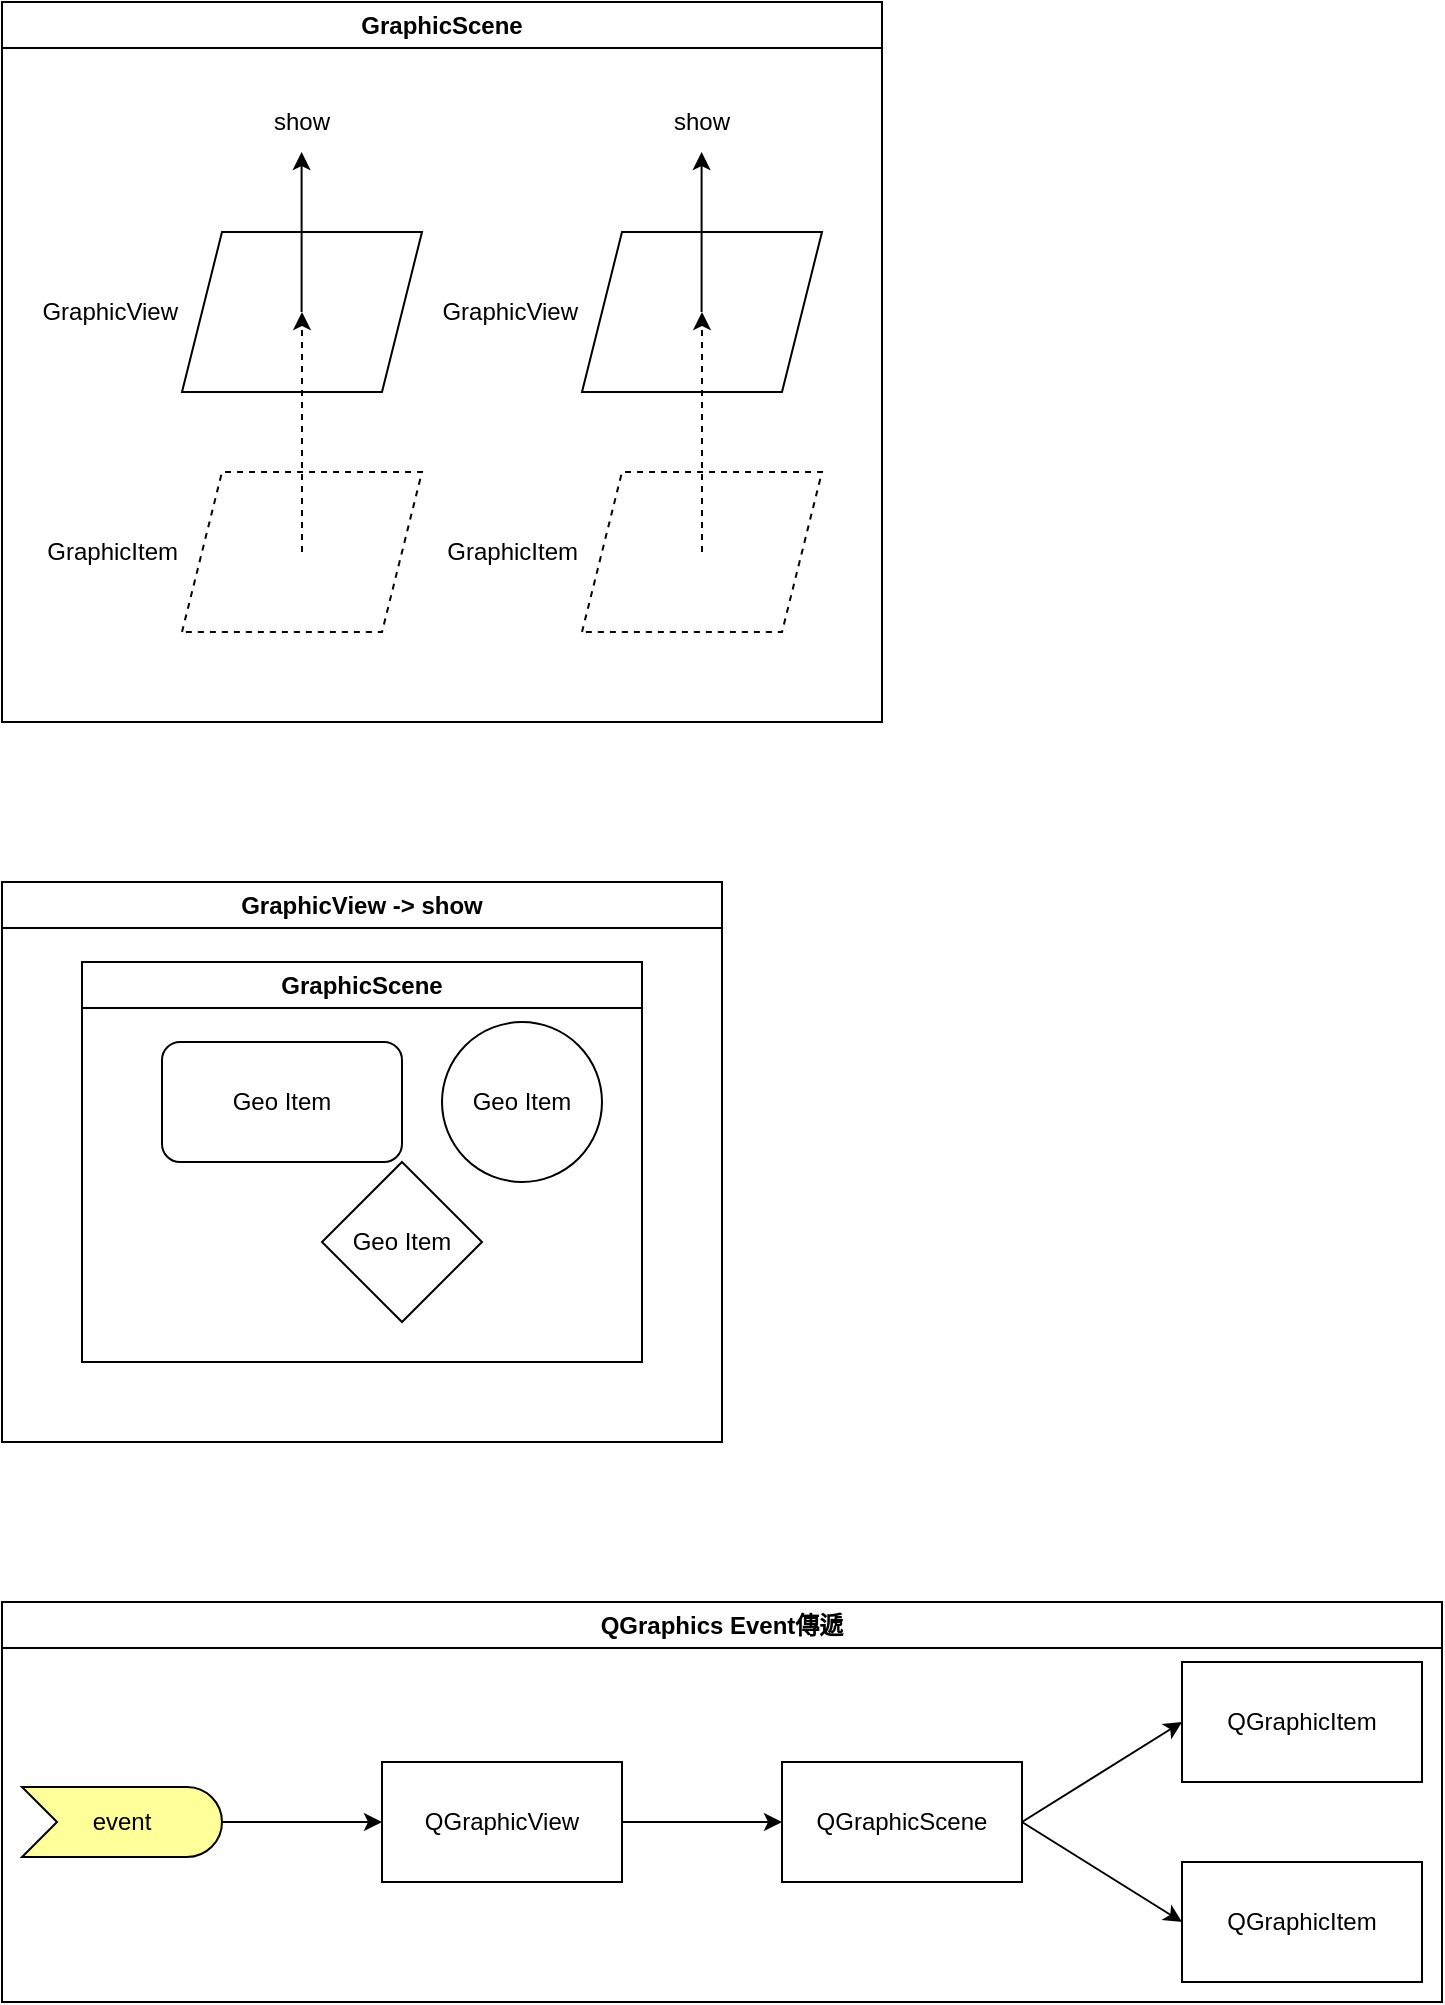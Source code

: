 <mxfile version="22.0.2" type="device">
  <diagram name="第1頁" id="N_EpwsNPxCoCWr-h-wLO">
    <mxGraphModel dx="1182" dy="683" grid="1" gridSize="10" guides="1" tooltips="1" connect="1" arrows="1" fold="1" page="1" pageScale="1" pageWidth="827" pageHeight="1169" math="0" shadow="0">
      <root>
        <mxCell id="0" />
        <mxCell id="1" parent="0" />
        <mxCell id="H2G0kfAbaAbD-bCkDY9a-2" value="GraphicView -&amp;gt; show" style="swimlane;whiteSpace=wrap;html=1;verticalAlign=middle;" vertex="1" parent="1">
          <mxGeometry x="40" y="480" width="360" height="280" as="geometry">
            <mxRectangle y="480" width="110" height="30" as="alternateBounds" />
          </mxGeometry>
        </mxCell>
        <mxCell id="H2G0kfAbaAbD-bCkDY9a-3" value="GraphicScene" style="swimlane;whiteSpace=wrap;html=1;" vertex="1" parent="H2G0kfAbaAbD-bCkDY9a-2">
          <mxGeometry x="40" y="40" width="280" height="200" as="geometry" />
        </mxCell>
        <mxCell id="H2G0kfAbaAbD-bCkDY9a-41" value="Geo Item" style="rounded=1;whiteSpace=wrap;html=1;" vertex="1" parent="H2G0kfAbaAbD-bCkDY9a-3">
          <mxGeometry x="40" y="40" width="120" height="60" as="geometry" />
        </mxCell>
        <mxCell id="H2G0kfAbaAbD-bCkDY9a-42" value="Geo&amp;nbsp;Item" style="ellipse;whiteSpace=wrap;html=1;aspect=fixed;" vertex="1" parent="H2G0kfAbaAbD-bCkDY9a-3">
          <mxGeometry x="180" y="30" width="80" height="80" as="geometry" />
        </mxCell>
        <mxCell id="H2G0kfAbaAbD-bCkDY9a-43" value="Geo&amp;nbsp;Item" style="rhombus;whiteSpace=wrap;html=1;" vertex="1" parent="H2G0kfAbaAbD-bCkDY9a-3">
          <mxGeometry x="120" y="100" width="80" height="80" as="geometry" />
        </mxCell>
        <mxCell id="H2G0kfAbaAbD-bCkDY9a-4" value="QGraphics Event傳遞" style="swimlane;whiteSpace=wrap;html=1;" vertex="1" parent="1">
          <mxGeometry x="40" y="840" width="720" height="200" as="geometry" />
        </mxCell>
        <mxCell id="H2G0kfAbaAbD-bCkDY9a-39" value="" style="group" vertex="1" connectable="0" parent="H2G0kfAbaAbD-bCkDY9a-4">
          <mxGeometry x="10" y="30" width="700" height="160" as="geometry" />
        </mxCell>
        <mxCell id="H2G0kfAbaAbD-bCkDY9a-25" value="QGraphicItem" style="rounded=0;whiteSpace=wrap;html=1;" vertex="1" parent="H2G0kfAbaAbD-bCkDY9a-39">
          <mxGeometry x="580" y="100" width="120" height="60" as="geometry" />
        </mxCell>
        <mxCell id="H2G0kfAbaAbD-bCkDY9a-26" value="QGraphicView" style="rounded=0;whiteSpace=wrap;html=1;" vertex="1" parent="H2G0kfAbaAbD-bCkDY9a-39">
          <mxGeometry x="180" y="50" width="120" height="60" as="geometry" />
        </mxCell>
        <mxCell id="H2G0kfAbaAbD-bCkDY9a-27" value="QGraphicScene" style="rounded=0;whiteSpace=wrap;html=1;" vertex="1" parent="H2G0kfAbaAbD-bCkDY9a-39">
          <mxGeometry x="380" y="50" width="120" height="60" as="geometry" />
        </mxCell>
        <mxCell id="H2G0kfAbaAbD-bCkDY9a-28" value="" style="endArrow=classic;html=1;rounded=0;exitX=1;exitY=0.5;exitDx=0;exitDy=0;" edge="1" source="H2G0kfAbaAbD-bCkDY9a-26" target="H2G0kfAbaAbD-bCkDY9a-27" parent="H2G0kfAbaAbD-bCkDY9a-39">
          <mxGeometry width="50" height="50" relative="1" as="geometry">
            <mxPoint x="470" y="50" as="sourcePoint" />
            <mxPoint x="520" as="targetPoint" />
          </mxGeometry>
        </mxCell>
        <mxCell id="H2G0kfAbaAbD-bCkDY9a-29" value="" style="endArrow=classic;html=1;rounded=0;exitX=1;exitY=0.5;exitDx=0;exitDy=0;entryX=0;entryY=0.5;entryDx=0;entryDy=0;" edge="1" source="H2G0kfAbaAbD-bCkDY9a-27" parent="H2G0kfAbaAbD-bCkDY9a-39" target="H2G0kfAbaAbD-bCkDY9a-25">
          <mxGeometry width="50" height="50" relative="1" as="geometry">
            <mxPoint x="490" y="120" as="sourcePoint" />
            <mxPoint x="540" y="170" as="targetPoint" />
          </mxGeometry>
        </mxCell>
        <mxCell id="H2G0kfAbaAbD-bCkDY9a-30" value="" style="endArrow=classic;html=1;rounded=0;entryX=0;entryY=0.5;entryDx=0;entryDy=0;exitX=1;exitY=0.5;exitDx=0;exitDy=0;exitPerimeter=0;" edge="1" target="H2G0kfAbaAbD-bCkDY9a-26" parent="H2G0kfAbaAbD-bCkDY9a-39" source="H2G0kfAbaAbD-bCkDY9a-38">
          <mxGeometry width="50" height="50" relative="1" as="geometry">
            <mxPoint x="90" y="80" as="sourcePoint" />
            <mxPoint x="220" y="95" as="targetPoint" />
          </mxGeometry>
        </mxCell>
        <mxCell id="H2G0kfAbaAbD-bCkDY9a-31" value="QGraphicItem" style="rounded=0;whiteSpace=wrap;html=1;" vertex="1" parent="H2G0kfAbaAbD-bCkDY9a-39">
          <mxGeometry x="580" width="120" height="60" as="geometry" />
        </mxCell>
        <mxCell id="H2G0kfAbaAbD-bCkDY9a-32" value="" style="endArrow=classic;html=1;rounded=0;exitX=1;exitY=0.5;exitDx=0;exitDy=0;entryX=0;entryY=0.5;entryDx=0;entryDy=0;" edge="1" source="H2G0kfAbaAbD-bCkDY9a-27" target="H2G0kfAbaAbD-bCkDY9a-31" parent="H2G0kfAbaAbD-bCkDY9a-39">
          <mxGeometry width="50" height="50" relative="1" as="geometry">
            <mxPoint x="310" y="120" as="sourcePoint" />
            <mxPoint x="370" y="120" as="targetPoint" />
          </mxGeometry>
        </mxCell>
        <mxCell id="H2G0kfAbaAbD-bCkDY9a-38" value="event" style="html=1;outlineConnect=0;whiteSpace=wrap;fillColor=#ffff99;shape=mxgraph.archimate3.event;" vertex="1" parent="H2G0kfAbaAbD-bCkDY9a-39">
          <mxGeometry y="62.5" width="100" height="35" as="geometry" />
        </mxCell>
        <mxCell id="H2G0kfAbaAbD-bCkDY9a-44" value="GraphicScene" style="swimlane;whiteSpace=wrap;html=1;verticalAlign=middle;" vertex="1" parent="1">
          <mxGeometry x="40" y="40" width="440" height="360" as="geometry" />
        </mxCell>
        <mxCell id="H2G0kfAbaAbD-bCkDY9a-66" value="" style="group" vertex="1" connectable="0" parent="H2G0kfAbaAbD-bCkDY9a-44">
          <mxGeometry x="90" y="45" width="120" height="270" as="geometry" />
        </mxCell>
        <mxCell id="H2G0kfAbaAbD-bCkDY9a-65" value="show" style="text;html=1;strokeColor=none;fillColor=none;align=center;verticalAlign=middle;whiteSpace=wrap;rounded=0;" vertex="1" parent="H2G0kfAbaAbD-bCkDY9a-66">
          <mxGeometry x="30" width="60" height="30" as="geometry" />
        </mxCell>
        <mxCell id="H2G0kfAbaAbD-bCkDY9a-52" value="GraphicItem" style="shape=parallelogram;perimeter=parallelogramPerimeter;whiteSpace=wrap;html=1;fixedSize=1;dashed=1;verticalAlign=middle;labelPosition=left;verticalLabelPosition=middle;align=right;" vertex="1" parent="H2G0kfAbaAbD-bCkDY9a-66">
          <mxGeometry y="190" width="120" height="80" as="geometry" />
        </mxCell>
        <mxCell id="H2G0kfAbaAbD-bCkDY9a-53" value="GraphicView" style="shape=parallelogram;perimeter=parallelogramPerimeter;whiteSpace=wrap;html=1;fixedSize=1;verticalAlign=middle;labelPosition=left;verticalLabelPosition=middle;align=right;" vertex="1" parent="H2G0kfAbaAbD-bCkDY9a-66">
          <mxGeometry y="70" width="120" height="80" as="geometry" />
        </mxCell>
        <mxCell id="H2G0kfAbaAbD-bCkDY9a-57" value="" style="endArrow=classic;html=1;rounded=0;dashed=1;" edge="1" parent="H2G0kfAbaAbD-bCkDY9a-66">
          <mxGeometry width="50" height="50" relative="1" as="geometry">
            <mxPoint x="60" y="230" as="sourcePoint" />
            <mxPoint x="60" y="110" as="targetPoint" />
          </mxGeometry>
        </mxCell>
        <mxCell id="H2G0kfAbaAbD-bCkDY9a-58" value="" style="endArrow=classic;html=1;rounded=0;" edge="1" parent="H2G0kfAbaAbD-bCkDY9a-66">
          <mxGeometry width="50" height="50" relative="1" as="geometry">
            <mxPoint x="59.8" y="110" as="sourcePoint" />
            <mxPoint x="59.8" y="30" as="targetPoint" />
          </mxGeometry>
        </mxCell>
        <mxCell id="H2G0kfAbaAbD-bCkDY9a-69" value="" style="group" vertex="1" connectable="0" parent="H2G0kfAbaAbD-bCkDY9a-44">
          <mxGeometry x="290" y="45" width="120" height="270" as="geometry" />
        </mxCell>
        <mxCell id="H2G0kfAbaAbD-bCkDY9a-70" value="show" style="text;html=1;strokeColor=none;fillColor=none;align=center;verticalAlign=middle;whiteSpace=wrap;rounded=0;" vertex="1" parent="H2G0kfAbaAbD-bCkDY9a-69">
          <mxGeometry x="30" width="60" height="30" as="geometry" />
        </mxCell>
        <mxCell id="H2G0kfAbaAbD-bCkDY9a-71" value="GraphicItem" style="shape=parallelogram;perimeter=parallelogramPerimeter;whiteSpace=wrap;html=1;fixedSize=1;dashed=1;verticalAlign=middle;labelPosition=left;verticalLabelPosition=middle;align=right;" vertex="1" parent="H2G0kfAbaAbD-bCkDY9a-69">
          <mxGeometry y="190" width="120" height="80" as="geometry" />
        </mxCell>
        <mxCell id="H2G0kfAbaAbD-bCkDY9a-72" value="GraphicView" style="shape=parallelogram;perimeter=parallelogramPerimeter;whiteSpace=wrap;html=1;fixedSize=1;verticalAlign=middle;labelPosition=left;verticalLabelPosition=middle;align=right;" vertex="1" parent="H2G0kfAbaAbD-bCkDY9a-69">
          <mxGeometry y="70" width="120" height="80" as="geometry" />
        </mxCell>
        <mxCell id="H2G0kfAbaAbD-bCkDY9a-73" value="" style="endArrow=classic;html=1;rounded=0;dashed=1;" edge="1" parent="H2G0kfAbaAbD-bCkDY9a-69">
          <mxGeometry width="50" height="50" relative="1" as="geometry">
            <mxPoint x="60" y="230" as="sourcePoint" />
            <mxPoint x="60" y="110" as="targetPoint" />
          </mxGeometry>
        </mxCell>
        <mxCell id="H2G0kfAbaAbD-bCkDY9a-74" value="" style="endArrow=classic;html=1;rounded=0;" edge="1" parent="H2G0kfAbaAbD-bCkDY9a-69">
          <mxGeometry width="50" height="50" relative="1" as="geometry">
            <mxPoint x="59.8" y="110" as="sourcePoint" />
            <mxPoint x="59.8" y="30" as="targetPoint" />
          </mxGeometry>
        </mxCell>
      </root>
    </mxGraphModel>
  </diagram>
</mxfile>
